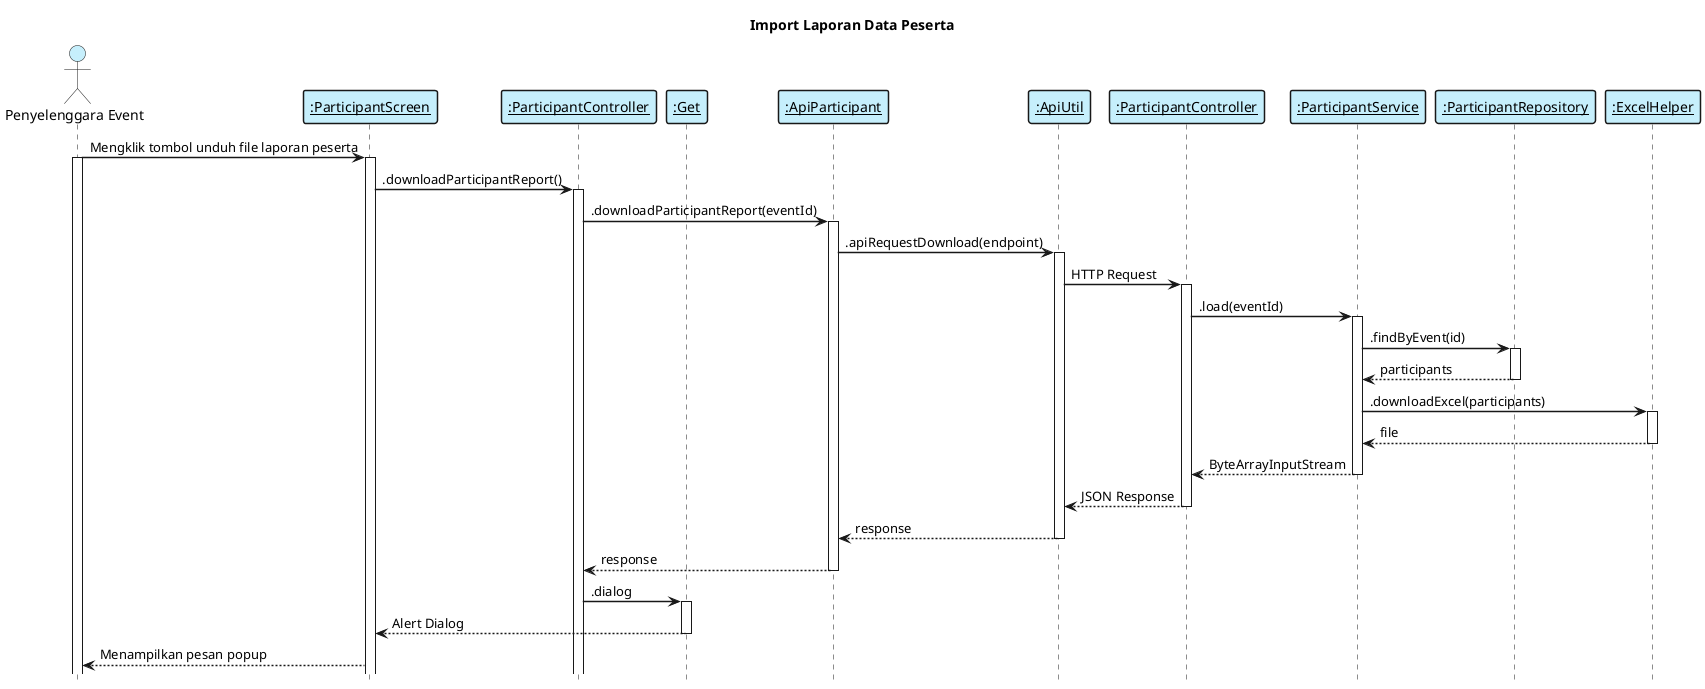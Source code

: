 @startuml melihat laporan data peserta

    title "Import Laporan Data Peserta"
    hide footbox
    skinparam shadowing false
    skinparam sequence {    
        ArrowThickness 1.5
        ActorFontName Century Gothic
        ActorBackgroundColor  #C6EFFC
        ArrowFontName Century Gothic
        ParticipantBorderThickness 1.5
        ParticipantBackgroundColor #C6EFFC
    }

    actor "Penyelenggara Event" as eo 
    participant "__:ParticipantScreen__" as view
    participant "__:ParticipantController__" as controller
    participant "__:Get__" as get
    participant "__:ApiParticipant__" as apiParticipant
    participant "__:ApiUtil__" as apiUtil
    participant "__:ParticipantController__" as controllerBackend
    participant "__:ParticipantService__" as serviceParticipant
    participant "__:ParticipantRepository__" as repositoryParticipant
    participant "__:ExcelHelper__" as helper

    eo -> view: Mengklik tombol unduh file laporan peserta
    activate eo
    activate view
    
    view -> controller: .downloadParticipantReport()
    activate controller

    controller -> apiParticipant: .downloadParticipantReport(eventId)
    activate apiParticipant

    apiParticipant -> apiUtil: .apiRequestDownload(endpoint)
    activate apiUtil 

    apiUtil -> controllerBackend: HTTP Request
    activate controllerBackend

    controllerBackend -> serviceParticipant: .load(eventId)
    activate serviceParticipant

    serviceParticipant -> repositoryParticipant: .findByEvent(id)
    activate repositoryParticipant
    repositoryParticipant --> serviceParticipant: participants
    deactivate

    serviceParticipant -> helper: .downloadExcel(participants)
    activate helper
    helper --> serviceParticipant: file
    deactivate 
    serviceParticipant --> controllerBackend: ByteArrayInputStream
    deactivate
    controllerBackend --> apiUtil: JSON Response
    deactivate
    apiUtil --> apiParticipant: response
    deactivate
    apiParticipant --> controller: response
    deactivate apiParticipant
    controller -> get: .dialog
    activate get

    get --> view: Alert Dialog
    deactivate get
    view --> eo: Menampilkan pesan popup
@enduml